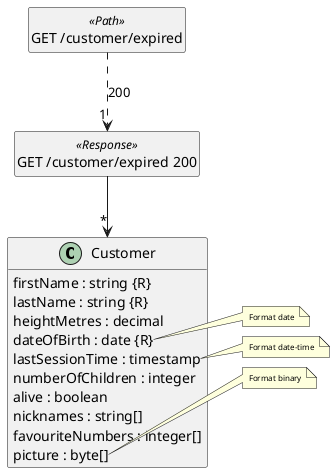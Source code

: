 @startuml
hide <<Path>> circle
hide <<Response>> circle
hide <<Parameter>> circle
hide empty methods
hide empty fields
set namespaceSeparator none

class "Customer" as Customer {
  {field} firstName : string {R}
  {field} lastName : string {R}
  {field} heightMetres : decimal
  {field} dateOfBirth : date {R}
  {field} lastSessionTime : timestamp
  {field} numberOfChildren : integer
  {field} alive : boolean
  {field} nicknames : string[]
  {field} favouriteNumbers : integer[]
  {field} picture : byte[]
}
note right of Customer::"dateOfBirth"
	<size:8>Format date</size>
end note
note right of Customer::"lastSessionTime"
	<size:8>Format date-time</size>
end note
note right of Customer::"picture"
	<size:8>Format binary</size>
end note

class "GET /customer/expired" as GET_/customer/expired <<Path>> {
}

class "GET /customer/expired 200" as GET_/customer/expired_200 <<Response>> {
}

"GET_/customer/expired_200" --> "*" "Customer"

"GET_/customer/expired" ..> "1" "GET_/customer/expired_200"  :  "200"

@enduml